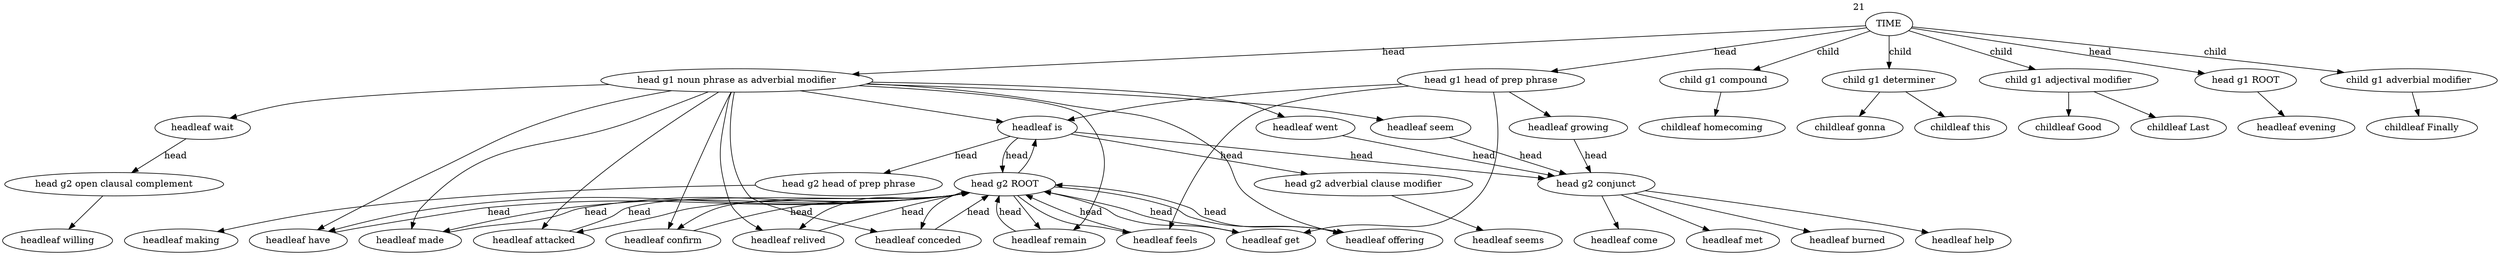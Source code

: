 strict digraph  {
TIME [weight=21, xlabel=21];
"head g1 noun phrase as adverbial modifier" [weight=15, lp="-0.6931471805599454"];
"headleaf is" [weight=7, lp="-1.2729656758128873"];
"head g2 conjunct" [weight=4, lp="-0.4054651081081644"];
"headleaf help" [weight=1, lp="-1.3862943611198906"];
"head g1 head of prep phrase" [weight=4, lp="-2.014903020542265"];
"headleaf feels" [weight=2, lp="-2.525728644308255"];
"child g1 compound" [weight=2, lp="-2.70805020110221"];
"childleaf homecoming" [weight=2, lp="0.0"];
"head g2 ROOT" [weight=12, lp="0.0"];
"head g2 adverbial clause modifier" [weight=1, lp="-1.791759469228055"];
"headleaf seems" [weight=1, lp="0.0"];
"headleaf made" [weight=2, lp="-2.525728644308255"];
"child g1 determiner" [weight=4, lp="-2.014903020542265"];
"childleaf this" [weight=3, lp="-0.2876820724517808"];
"head g2 head of prep phrase" [weight=1, lp="-1.791759469228055"];
"headleaf making" [weight=1, lp="0.0"];
"headleaf get" [weight=2, lp="-2.525728644308255"];
"childleaf gonna" [weight=1, lp="-1.3862943611198906"];
"headleaf growing" [weight=1, lp="-2.4849066497880004"];
"headleaf come" [weight=1, lp="-1.3862943611198906"];
"headleaf attacked" [weight=2, lp="-2.525728644308255"];
"child g1 adjectival modifier" [weight=2, lp="-2.70805020110221"];
"childleaf Last" [weight=1, lp="-0.6931471805599453"];
"headleaf confirm" [weight=2, lp="-2.525728644308255"];
"headleaf relived" [weight=2, lp="-2.525728644308255"];
"head g1 ROOT" [weight=2, lp="-2.70805020110221"];
"headleaf evening" [weight=2, lp="0.0"];
"child g1 adverbial modifier" [weight=1, lp="-3.4011973816621555"];
"childleaf Finally" [weight=1, lp="0.0"];
"headleaf wait" [weight=1, lp="-3.258096538021482"];
"head g2 open clausal complement" [weight=1, lp="0.0"];
"headleaf willing" [weight=1, lp="0.0"];
"headleaf offering" [weight=2, lp="-2.525728644308255"];
"childleaf Good" [weight=1, lp="-0.6931471805599453"];
"headleaf conceded" [weight=2, lp="-2.525728644308255"];
"headleaf went" [weight=1, lp="-3.258096538021482"];
"headleaf met" [weight=1, lp="-1.3862943611198906"];
"headleaf seem" [weight=1, lp="-3.258096538021482"];
"headleaf burned" [weight=1, lp="-1.3862943611198906"];
"headleaf remain" [weight=2, lp="-2.525728644308255"];
"headleaf have" [weight=2, lp="-2.525728644308255"];
TIME -> "head g1 noun phrase as adverbial modifier"  [label=head];
TIME -> "head g1 head of prep phrase"  [label=head];
TIME -> "child g1 compound"  [label=child];
TIME -> "child g1 determiner"  [label=child];
TIME -> "child g1 adjectival modifier"  [label=child];
TIME -> "head g1 ROOT"  [label=head];
TIME -> "child g1 adverbial modifier"  [label=child];
"head g1 noun phrase as adverbial modifier" -> "headleaf is";
"head g1 noun phrase as adverbial modifier" -> "headleaf made";
"head g1 noun phrase as adverbial modifier" -> "headleaf attacked";
"head g1 noun phrase as adverbial modifier" -> "headleaf confirm";
"head g1 noun phrase as adverbial modifier" -> "headleaf relived";
"head g1 noun phrase as adverbial modifier" -> "headleaf wait";
"head g1 noun phrase as adverbial modifier" -> "headleaf offering";
"head g1 noun phrase as adverbial modifier" -> "headleaf conceded";
"head g1 noun phrase as adverbial modifier" -> "headleaf went";
"head g1 noun phrase as adverbial modifier" -> "headleaf seem";
"head g1 noun phrase as adverbial modifier" -> "headleaf remain";
"head g1 noun phrase as adverbial modifier" -> "headleaf have";
"headleaf is" -> "head g2 conjunct"  [label=head];
"headleaf is" -> "head g2 adverbial clause modifier"  [label=head];
"headleaf is" -> "head g2 head of prep phrase"  [label=head];
"headleaf is" -> "head g2 ROOT"  [label=head];
"head g2 conjunct" -> "headleaf help";
"head g2 conjunct" -> "headleaf come";
"head g2 conjunct" -> "headleaf met";
"head g2 conjunct" -> "headleaf burned";
"head g1 head of prep phrase" -> "headleaf feels";
"head g1 head of prep phrase" -> "headleaf is";
"head g1 head of prep phrase" -> "headleaf get";
"head g1 head of prep phrase" -> "headleaf growing";
"headleaf feels" -> "head g2 ROOT"  [label=head];
"child g1 compound" -> "childleaf homecoming";
"head g2 ROOT" -> "headleaf feels";
"head g2 ROOT" -> "headleaf made";
"head g2 ROOT" -> "headleaf get";
"head g2 ROOT" -> "headleaf is";
"head g2 ROOT" -> "headleaf attacked";
"head g2 ROOT" -> "headleaf confirm";
"head g2 ROOT" -> "headleaf relived";
"head g2 ROOT" -> "headleaf offering";
"head g2 ROOT" -> "headleaf conceded";
"head g2 ROOT" -> "headleaf remain";
"head g2 ROOT" -> "headleaf have";
"head g2 adverbial clause modifier" -> "headleaf seems";
"headleaf made" -> "head g2 ROOT"  [label=head];
"child g1 determiner" -> "childleaf this";
"child g1 determiner" -> "childleaf gonna";
"head g2 head of prep phrase" -> "headleaf making";
"headleaf get" -> "head g2 ROOT"  [label=head];
"headleaf growing" -> "head g2 conjunct"  [label=head];
"headleaf attacked" -> "head g2 ROOT"  [label=head];
"child g1 adjectival modifier" -> "childleaf Last";
"child g1 adjectival modifier" -> "childleaf Good";
"headleaf confirm" -> "head g2 ROOT"  [label=head];
"headleaf relived" -> "head g2 ROOT"  [label=head];
"head g1 ROOT" -> "headleaf evening";
"child g1 adverbial modifier" -> "childleaf Finally";
"headleaf wait" -> "head g2 open clausal complement"  [label=head];
"head g2 open clausal complement" -> "headleaf willing";
"headleaf offering" -> "head g2 ROOT"  [label=head];
"headleaf conceded" -> "head g2 ROOT"  [label=head];
"headleaf went" -> "head g2 conjunct"  [label=head];
"headleaf seem" -> "head g2 conjunct"  [label=head];
"headleaf remain" -> "head g2 ROOT"  [label=head];
"headleaf have" -> "head g2 ROOT"  [label=head];
}
